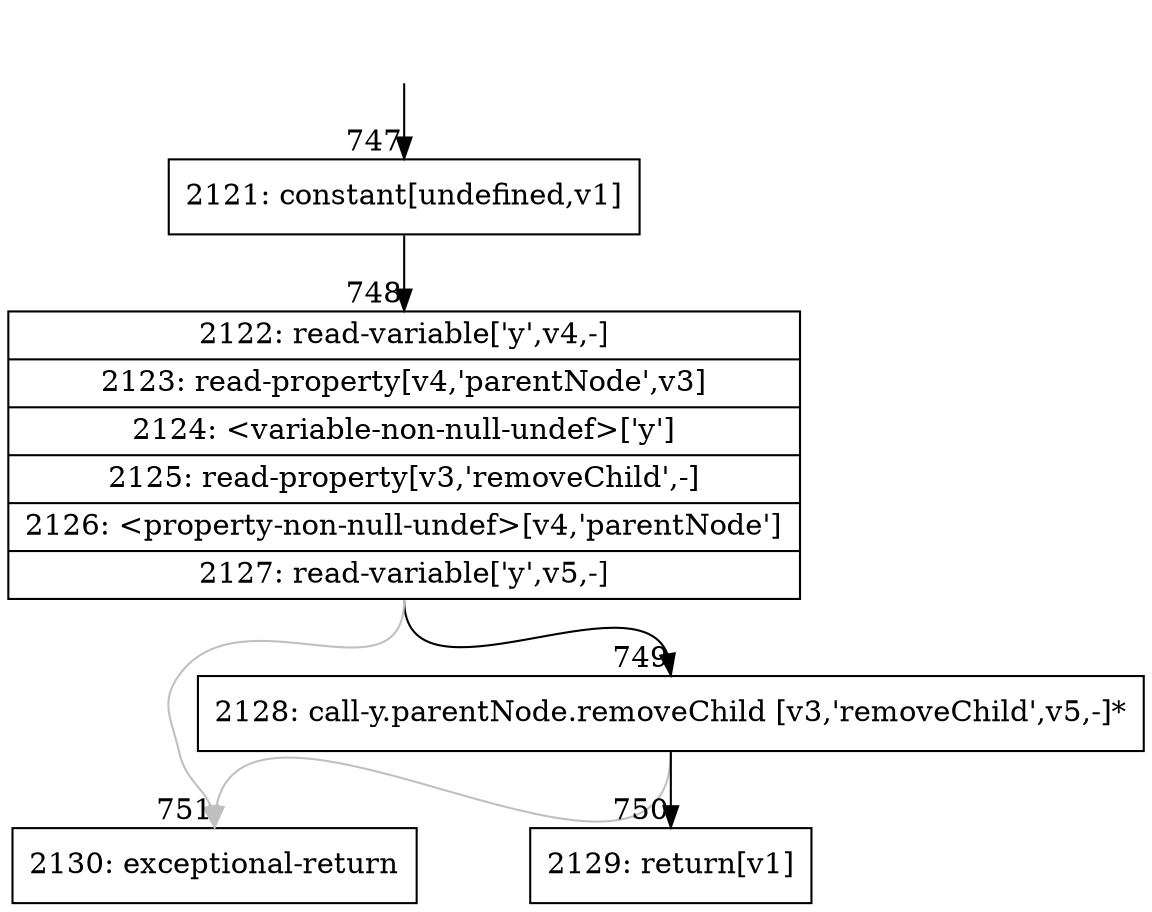 digraph {
rankdir="TD"
BB_entry67[shape=none,label=""];
BB_entry67 -> BB747 [tailport=s, headport=n, headlabel="    747"]
BB747 [shape=record label="{2121: constant[undefined,v1]}" ] 
BB747 -> BB748 [tailport=s, headport=n, headlabel="      748"]
BB748 [shape=record label="{2122: read-variable['y',v4,-]|2123: read-property[v4,'parentNode',v3]|2124: \<variable-non-null-undef\>['y']|2125: read-property[v3,'removeChild',-]|2126: \<property-non-null-undef\>[v4,'parentNode']|2127: read-variable['y',v5,-]}" ] 
BB748 -> BB749 [tailport=s, headport=n, headlabel="      749"]
BB748 -> BB751 [tailport=s, headport=n, color=gray, headlabel="      751"]
BB749 [shape=record label="{2128: call-y.parentNode.removeChild [v3,'removeChild',v5,-]*}" ] 
BB749 -> BB750 [tailport=s, headport=n, headlabel="      750"]
BB749 -> BB751 [tailport=s, headport=n, color=gray]
BB750 [shape=record label="{2129: return[v1]}" ] 
BB751 [shape=record label="{2130: exceptional-return}" ] 
}
